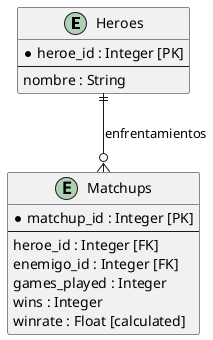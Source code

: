 @startuml
entity "Heroes" {
    * heroe_id : Integer [PK]
    --
    nombre : String
}

entity "Matchups" {
    * matchup_id : Integer [PK]
    --
    heroe_id : Integer [FK]
    enemigo_id : Integer [FK]
    games_played : Integer
    wins : Integer
    winrate : Float [calculated]
}

Heroes ||--o{ "Matchups" : enfrentamientos
@enduml